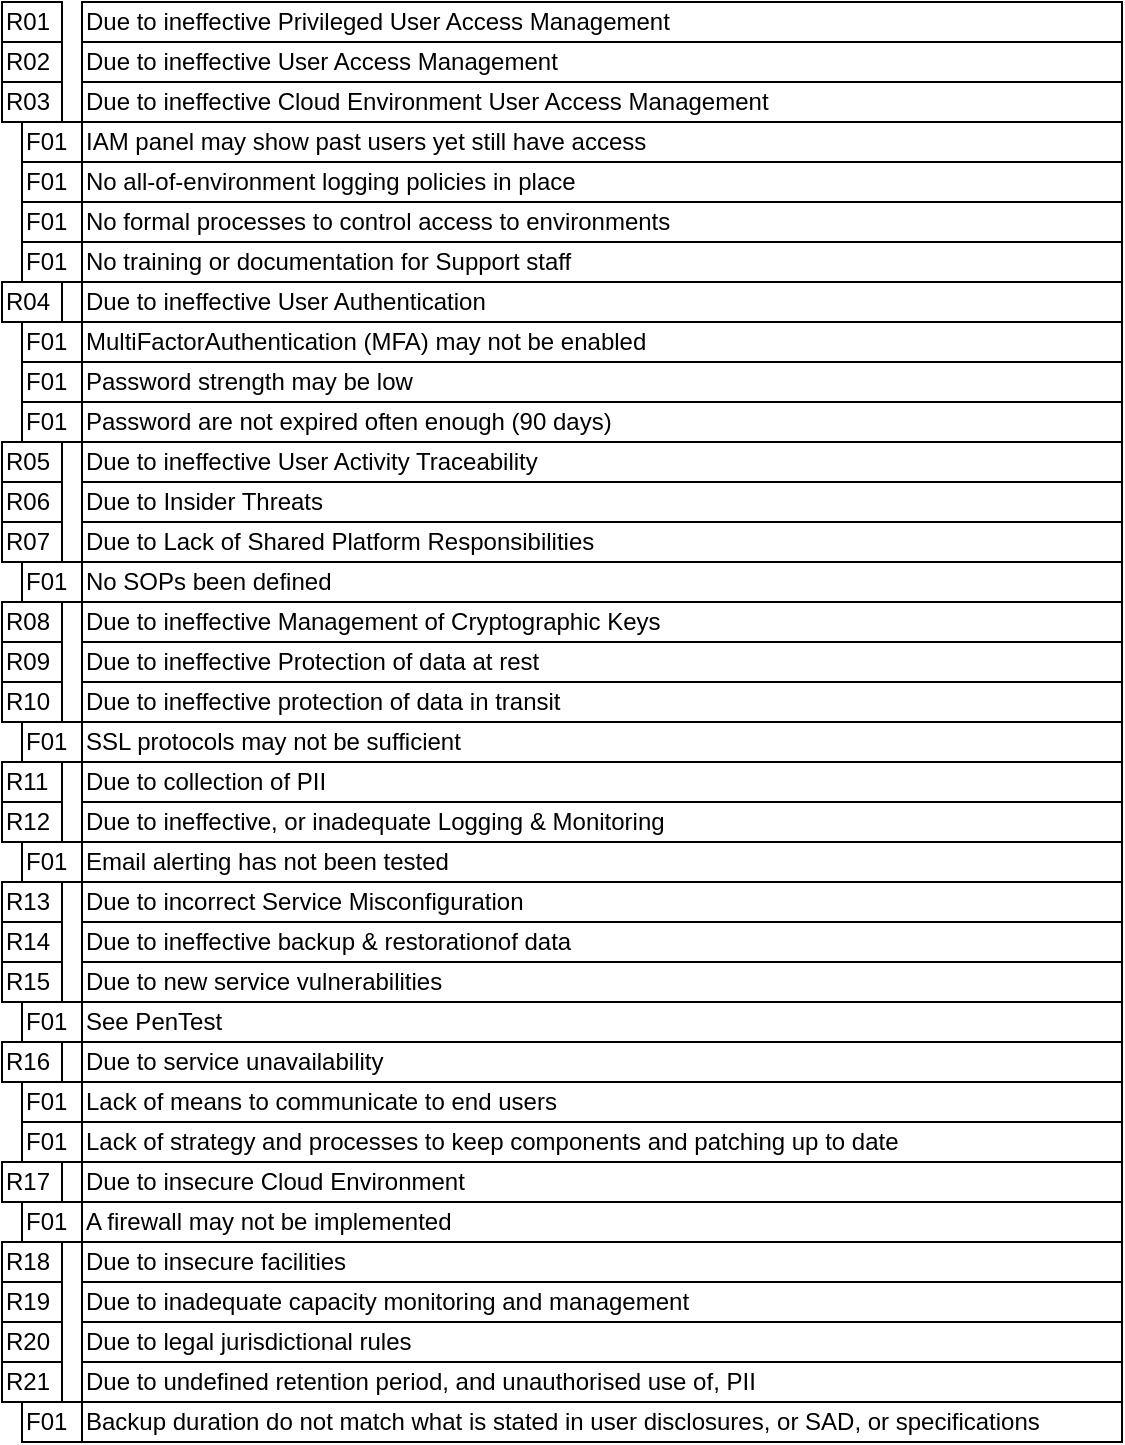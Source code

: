 <mxfile version="18.0.2" type="google"><diagram id="BVMsHnF9Did3yB1PLBK1" name="Page-16"><mxGraphModel grid="1" page="1" gridSize="10" guides="1" tooltips="1" connect="1" arrows="1" fold="1" pageScale="1" pageWidth="827" pageHeight="1169" math="0" shadow="0"><root><mxCell id="6bTiSTgPXINDc_ptPGLe-0"/><mxCell id="6bTiSTgPXINDc_ptPGLe-1" parent="6bTiSTgPXINDc_ptPGLe-0"/><mxCell id="6bTiSTgPXINDc_ptPGLe-2" value="Due to ineffective Privileged User Access Management" style="rounded=0;whiteSpace=wrap;html=1;align=left;" vertex="1" parent="6bTiSTgPXINDc_ptPGLe-1"><mxGeometry x="160" y="120" width="520" height="20" as="geometry"/></mxCell><mxCell id="6bTiSTgPXINDc_ptPGLe-3" value="R01" style="rounded=0;whiteSpace=wrap;html=1;align=left;" vertex="1" parent="6bTiSTgPXINDc_ptPGLe-1"><mxGeometry x="120" y="120" width="30" height="20" as="geometry"/></mxCell><mxCell id="6bTiSTgPXINDc_ptPGLe-4" value="Due to ineffective Cloud Environment User Access Management" style="rounded=0;whiteSpace=wrap;html=1;align=left;" vertex="1" parent="6bTiSTgPXINDc_ptPGLe-1"><mxGeometry x="160" y="160" width="520" height="20" as="geometry"/></mxCell><mxCell id="6bTiSTgPXINDc_ptPGLe-5" value="Due to ineffective User Authentication" style="rounded=0;whiteSpace=wrap;html=1;align=left;" vertex="1" parent="6bTiSTgPXINDc_ptPGLe-1"><mxGeometry x="160" y="260" width="520" height="20" as="geometry"/></mxCell><mxCell id="6bTiSTgPXINDc_ptPGLe-6" value="Due to ineffective User Activity Traceability" style="rounded=0;whiteSpace=wrap;html=1;align=left;" vertex="1" parent="6bTiSTgPXINDc_ptPGLe-1"><mxGeometry x="160" y="340" width="520" height="20" as="geometry"/></mxCell><mxCell id="6bTiSTgPXINDc_ptPGLe-7" value="Due to Insider Threats" style="rounded=0;whiteSpace=wrap;html=1;align=left;" vertex="1" parent="6bTiSTgPXINDc_ptPGLe-1"><mxGeometry x="160" y="360" width="520" height="20" as="geometry"/></mxCell><mxCell id="6bTiSTgPXINDc_ptPGLe-8" value="Due to Lack of Shared Platform Responsibilities" style="rounded=0;whiteSpace=wrap;html=1;align=left;" vertex="1" parent="6bTiSTgPXINDc_ptPGLe-1"><mxGeometry x="160" y="380" width="520" height="20" as="geometry"/></mxCell><mxCell id="6bTiSTgPXINDc_ptPGLe-9" value="Due to ineffective Management of Cryptographic Keys" style="rounded=0;whiteSpace=wrap;html=1;align=left;" vertex="1" parent="6bTiSTgPXINDc_ptPGLe-1"><mxGeometry x="160" y="420" width="520" height="20" as="geometry"/></mxCell><mxCell id="6bTiSTgPXINDc_ptPGLe-10" value="Due to ineffective Protection of data at rest" style="rounded=0;whiteSpace=wrap;html=1;align=left;" vertex="1" parent="6bTiSTgPXINDc_ptPGLe-1"><mxGeometry x="160" y="440" width="520" height="20" as="geometry"/></mxCell><mxCell id="6bTiSTgPXINDc_ptPGLe-11" value="Due to ineffective, or inadequate Logging &amp;amp; Monitoring" style="rounded=0;whiteSpace=wrap;html=1;align=left;" vertex="1" parent="6bTiSTgPXINDc_ptPGLe-1"><mxGeometry x="160" y="520" width="520" height="20" as="geometry"/></mxCell><mxCell id="6bTiSTgPXINDc_ptPGLe-12" value="Due to incorrect Service Misconfiguration" style="rounded=0;whiteSpace=wrap;html=1;align=left;" vertex="1" parent="6bTiSTgPXINDc_ptPGLe-1"><mxGeometry x="160" y="560" width="520" height="20" as="geometry"/></mxCell><mxCell id="6bTiSTgPXINDc_ptPGLe-13" value="Due to ineffective backup &amp;amp; restorationof data" style="rounded=0;whiteSpace=wrap;html=1;align=left;" vertex="1" parent="6bTiSTgPXINDc_ptPGLe-1"><mxGeometry x="160" y="580" width="520" height="20" as="geometry"/></mxCell><mxCell id="6bTiSTgPXINDc_ptPGLe-14" value="Due to new service vulnerabilities" style="rounded=0;whiteSpace=wrap;html=1;align=left;" vertex="1" parent="6bTiSTgPXINDc_ptPGLe-1"><mxGeometry x="160" y="600" width="520" height="20" as="geometry"/></mxCell><mxCell id="6bTiSTgPXINDc_ptPGLe-15" value="Due to service unavailability" style="rounded=0;whiteSpace=wrap;html=1;align=left;" vertex="1" parent="6bTiSTgPXINDc_ptPGLe-1"><mxGeometry x="160" y="640" width="520" height="20" as="geometry"/></mxCell><mxCell id="6bTiSTgPXINDc_ptPGLe-16" value="Due to insecure Cloud Environment" style="rounded=0;whiteSpace=wrap;html=1;align=left;" vertex="1" parent="6bTiSTgPXINDc_ptPGLe-1"><mxGeometry x="160" y="700" width="520" height="20" as="geometry"/></mxCell><mxCell id="6bTiSTgPXINDc_ptPGLe-17" value="Due to inadequate capacity monitoring and management" style="rounded=0;whiteSpace=wrap;html=1;align=left;" vertex="1" parent="6bTiSTgPXINDc_ptPGLe-1"><mxGeometry x="160" y="760" width="520" height="20" as="geometry"/></mxCell><mxCell id="6bTiSTgPXINDc_ptPGLe-18" value="Due to legal jurisdictional rules" style="rounded=0;whiteSpace=wrap;html=1;align=left;" vertex="1" parent="6bTiSTgPXINDc_ptPGLe-1"><mxGeometry x="160" y="780" width="520" height="20" as="geometry"/></mxCell><mxCell id="6bTiSTgPXINDc_ptPGLe-19" value="Due to undefined retention period, and unauthorised use of, PII" style="rounded=0;whiteSpace=wrap;html=1;align=left;" vertex="1" parent="6bTiSTgPXINDc_ptPGLe-1"><mxGeometry x="160" y="800" width="520" height="20" as="geometry"/></mxCell><mxCell id="6bTiSTgPXINDc_ptPGLe-20" value="Due to ineffective protection of data in transit" style="rounded=0;whiteSpace=wrap;html=1;align=left;" vertex="1" parent="6bTiSTgPXINDc_ptPGLe-1"><mxGeometry x="160" y="460" width="520" height="20" as="geometry"/></mxCell><mxCell id="6bTiSTgPXINDc_ptPGLe-22" value="Due to ineffective User Access Management" style="rounded=0;whiteSpace=wrap;html=1;align=left;" vertex="1" parent="6bTiSTgPXINDc_ptPGLe-1"><mxGeometry x="160" y="140" width="520" height="20" as="geometry"/></mxCell><mxCell id="6bTiSTgPXINDc_ptPGLe-23" value="R02" style="rounded=0;whiteSpace=wrap;html=1;align=left;" vertex="1" parent="6bTiSTgPXINDc_ptPGLe-1"><mxGeometry x="120" y="140" width="30" height="20" as="geometry"/></mxCell><mxCell id="6bTiSTgPXINDc_ptPGLe-24" value="R03" style="rounded=0;whiteSpace=wrap;html=1;align=left;" vertex="1" parent="6bTiSTgPXINDc_ptPGLe-1"><mxGeometry x="120" y="160" width="30" height="20" as="geometry"/></mxCell><mxCell id="6bTiSTgPXINDc_ptPGLe-25" value="R04" style="rounded=0;whiteSpace=wrap;html=1;align=left;" vertex="1" parent="6bTiSTgPXINDc_ptPGLe-1"><mxGeometry x="120" y="260" width="30" height="20" as="geometry"/></mxCell><mxCell id="6bTiSTgPXINDc_ptPGLe-26" value="R05" style="rounded=0;whiteSpace=wrap;html=1;align=left;" vertex="1" parent="6bTiSTgPXINDc_ptPGLe-1"><mxGeometry x="120" y="340" width="30" height="20" as="geometry"/></mxCell><mxCell id="6bTiSTgPXINDc_ptPGLe-27" value="R06" style="rounded=0;whiteSpace=wrap;html=1;align=left;" vertex="1" parent="6bTiSTgPXINDc_ptPGLe-1"><mxGeometry x="120" y="360" width="30" height="20" as="geometry"/></mxCell><mxCell id="6bTiSTgPXINDc_ptPGLe-28" value="R07" style="rounded=0;whiteSpace=wrap;html=1;align=left;" vertex="1" parent="6bTiSTgPXINDc_ptPGLe-1"><mxGeometry x="120" y="380" width="30" height="20" as="geometry"/></mxCell><mxCell id="6bTiSTgPXINDc_ptPGLe-29" value="R08" style="rounded=0;whiteSpace=wrap;html=1;align=left;" vertex="1" parent="6bTiSTgPXINDc_ptPGLe-1"><mxGeometry x="120" y="420" width="30" height="20" as="geometry"/></mxCell><mxCell id="6bTiSTgPXINDc_ptPGLe-30" value="R09" style="rounded=0;whiteSpace=wrap;html=1;align=left;" vertex="1" parent="6bTiSTgPXINDc_ptPGLe-1"><mxGeometry x="120" y="440" width="30" height="20" as="geometry"/></mxCell><mxCell id="6bTiSTgPXINDc_ptPGLe-33" value="R10" style="rounded=0;whiteSpace=wrap;html=1;align=left;" vertex="1" parent="6bTiSTgPXINDc_ptPGLe-1"><mxGeometry x="120" y="460" width="30" height="20" as="geometry"/></mxCell><mxCell id="6bTiSTgPXINDc_ptPGLe-34" value="Due to collection of PII" style="rounded=0;whiteSpace=wrap;html=1;align=left;" vertex="1" parent="6bTiSTgPXINDc_ptPGLe-1"><mxGeometry x="160" y="500" width="520" height="20" as="geometry"/></mxCell><mxCell id="6bTiSTgPXINDc_ptPGLe-35" value="R11" style="rounded=0;whiteSpace=wrap;html=1;align=left;" vertex="1" parent="6bTiSTgPXINDc_ptPGLe-1"><mxGeometry x="120" y="500" width="30" height="20" as="geometry"/></mxCell><mxCell id="6bTiSTgPXINDc_ptPGLe-36" value="R12" style="rounded=0;whiteSpace=wrap;html=1;align=left;" vertex="1" parent="6bTiSTgPXINDc_ptPGLe-1"><mxGeometry x="120" y="520" width="30" height="20" as="geometry"/></mxCell><mxCell id="6bTiSTgPXINDc_ptPGLe-37" value="R13" style="rounded=0;whiteSpace=wrap;html=1;align=left;" vertex="1" parent="6bTiSTgPXINDc_ptPGLe-1"><mxGeometry x="120" y="560" width="30" height="20" as="geometry"/></mxCell><mxCell id="6bTiSTgPXINDc_ptPGLe-38" value="R14" style="rounded=0;whiteSpace=wrap;html=1;align=left;" vertex="1" parent="6bTiSTgPXINDc_ptPGLe-1"><mxGeometry x="120" y="580" width="30" height="20" as="geometry"/></mxCell><mxCell id="6bTiSTgPXINDc_ptPGLe-39" value="R15" style="rounded=0;whiteSpace=wrap;html=1;align=left;" vertex="1" parent="6bTiSTgPXINDc_ptPGLe-1"><mxGeometry x="120" y="600" width="30" height="20" as="geometry"/></mxCell><mxCell id="6bTiSTgPXINDc_ptPGLe-40" value="R16" style="rounded=0;whiteSpace=wrap;html=1;align=left;" vertex="1" parent="6bTiSTgPXINDc_ptPGLe-1"><mxGeometry x="120" y="640" width="30" height="20" as="geometry"/></mxCell><mxCell id="6bTiSTgPXINDc_ptPGLe-41" value="R17" style="rounded=0;whiteSpace=wrap;html=1;align=left;" vertex="1" parent="6bTiSTgPXINDc_ptPGLe-1"><mxGeometry x="120" y="700" width="30" height="20" as="geometry"/></mxCell><mxCell id="6bTiSTgPXINDc_ptPGLe-42" value="Due to insecure facilities" style="rounded=0;whiteSpace=wrap;html=1;align=left;" vertex="1" parent="6bTiSTgPXINDc_ptPGLe-1"><mxGeometry x="160" y="740" width="520" height="20" as="geometry"/></mxCell><mxCell id="6bTiSTgPXINDc_ptPGLe-43" value="R18" style="rounded=0;whiteSpace=wrap;html=1;align=left;" vertex="1" parent="6bTiSTgPXINDc_ptPGLe-1"><mxGeometry x="120" y="740" width="30" height="20" as="geometry"/></mxCell><mxCell id="6bTiSTgPXINDc_ptPGLe-44" value="R19" style="rounded=0;whiteSpace=wrap;html=1;align=left;" vertex="1" parent="6bTiSTgPXINDc_ptPGLe-1"><mxGeometry x="120" y="760" width="30" height="20" as="geometry"/></mxCell><mxCell id="6bTiSTgPXINDc_ptPGLe-45" value="R20" style="rounded=0;whiteSpace=wrap;html=1;align=left;" vertex="1" parent="6bTiSTgPXINDc_ptPGLe-1"><mxGeometry x="120" y="780" width="30" height="20" as="geometry"/></mxCell><mxCell id="6bTiSTgPXINDc_ptPGLe-46" value="R21" style="rounded=0;whiteSpace=wrap;html=1;align=left;" vertex="1" parent="6bTiSTgPXINDc_ptPGLe-1"><mxGeometry x="120" y="800" width="30" height="20" as="geometry"/></mxCell><mxCell id="6bTiSTgPXINDc_ptPGLe-47" value="F01" style="rounded=0;whiteSpace=wrap;html=1;align=left;" vertex="1" parent="6bTiSTgPXINDc_ptPGLe-1"><mxGeometry x="130" y="180" width="30" height="20" as="geometry"/></mxCell><mxCell id="6bTiSTgPXINDc_ptPGLe-48" value="IAM panel may show past users yet still have access" style="rounded=0;whiteSpace=wrap;html=1;align=left;" vertex="1" parent="6bTiSTgPXINDc_ptPGLe-1"><mxGeometry x="160" y="180" width="520" height="20" as="geometry"/></mxCell><mxCell id="6bTiSTgPXINDc_ptPGLe-49" value="F01" style="rounded=0;whiteSpace=wrap;html=1;align=left;" vertex="1" parent="6bTiSTgPXINDc_ptPGLe-1"><mxGeometry x="130" y="200" width="30" height="20" as="geometry"/></mxCell><mxCell id="6bTiSTgPXINDc_ptPGLe-50" value="No all-of-environment logging policies in place" style="rounded=0;whiteSpace=wrap;html=1;align=left;" vertex="1" parent="6bTiSTgPXINDc_ptPGLe-1"><mxGeometry x="160" y="200" width="520" height="20" as="geometry"/></mxCell><mxCell id="6bTiSTgPXINDc_ptPGLe-51" value="F01" style="rounded=0;whiteSpace=wrap;html=1;align=left;" vertex="1" parent="6bTiSTgPXINDc_ptPGLe-1"><mxGeometry x="130" y="220" width="30" height="20" as="geometry"/></mxCell><mxCell id="6bTiSTgPXINDc_ptPGLe-52" value="No formal processes to control access to environments" style="rounded=0;whiteSpace=wrap;html=1;align=left;" vertex="1" parent="6bTiSTgPXINDc_ptPGLe-1"><mxGeometry x="160" y="220" width="520" height="20" as="geometry"/></mxCell><mxCell id="6bTiSTgPXINDc_ptPGLe-53" value="F01" style="rounded=0;whiteSpace=wrap;html=1;align=left;" vertex="1" parent="6bTiSTgPXINDc_ptPGLe-1"><mxGeometry x="130" y="280" width="30" height="20" as="geometry"/></mxCell><mxCell id="6bTiSTgPXINDc_ptPGLe-54" value="MultiFactorAuthentication (MFA) may not be enabled" style="rounded=0;whiteSpace=wrap;html=1;align=left;" vertex="1" parent="6bTiSTgPXINDc_ptPGLe-1"><mxGeometry x="160" y="280" width="520" height="20" as="geometry"/></mxCell><mxCell id="6bTiSTgPXINDc_ptPGLe-55" value="F01" style="rounded=0;whiteSpace=wrap;html=1;align=left;" vertex="1" parent="6bTiSTgPXINDc_ptPGLe-1"><mxGeometry x="130" y="300" width="30" height="20" as="geometry"/></mxCell><mxCell id="6bTiSTgPXINDc_ptPGLe-56" value="Password strength may be low" style="rounded=0;whiteSpace=wrap;html=1;align=left;" vertex="1" parent="6bTiSTgPXINDc_ptPGLe-1"><mxGeometry x="160" y="300" width="520" height="20" as="geometry"/></mxCell><mxCell id="6bTiSTgPXINDc_ptPGLe-57" value="F01" style="rounded=0;whiteSpace=wrap;html=1;align=left;" vertex="1" parent="6bTiSTgPXINDc_ptPGLe-1"><mxGeometry x="130" y="720" width="30" height="20" as="geometry"/></mxCell><mxCell id="6bTiSTgPXINDc_ptPGLe-58" value="A firewall may not be implemented" style="rounded=0;whiteSpace=wrap;html=1;align=left;" vertex="1" parent="6bTiSTgPXINDc_ptPGLe-1"><mxGeometry x="160" y="720" width="520" height="20" as="geometry"/></mxCell><mxCell id="6bTiSTgPXINDc_ptPGLe-59" value="F01" style="rounded=0;whiteSpace=wrap;html=1;align=left;" vertex="1" parent="6bTiSTgPXINDc_ptPGLe-1"><mxGeometry x="130" y="320" width="30" height="20" as="geometry"/></mxCell><mxCell id="6bTiSTgPXINDc_ptPGLe-60" value="Password are not expired often enough (90 days)" style="rounded=0;whiteSpace=wrap;html=1;align=left;" vertex="1" parent="6bTiSTgPXINDc_ptPGLe-1"><mxGeometry x="160" y="320" width="520" height="20" as="geometry"/></mxCell><mxCell id="6bTiSTgPXINDc_ptPGLe-61" value="F01" style="rounded=0;whiteSpace=wrap;html=1;align=left;" vertex="1" parent="6bTiSTgPXINDc_ptPGLe-1"><mxGeometry x="130" y="240" width="30" height="20" as="geometry"/></mxCell><mxCell id="6bTiSTgPXINDc_ptPGLe-62" value="No training or documentation for Support staff" style="rounded=0;whiteSpace=wrap;html=1;align=left;" vertex="1" parent="6bTiSTgPXINDc_ptPGLe-1"><mxGeometry x="160" y="240" width="520" height="20" as="geometry"/></mxCell><mxCell id="6bTiSTgPXINDc_ptPGLe-63" value="F01" style="rounded=0;whiteSpace=wrap;html=1;align=left;" vertex="1" parent="6bTiSTgPXINDc_ptPGLe-1"><mxGeometry x="130" y="480" width="30" height="20" as="geometry"/></mxCell><mxCell id="6bTiSTgPXINDc_ptPGLe-64" value="SSL protocols may not be sufficient" style="rounded=0;whiteSpace=wrap;html=1;align=left;" vertex="1" parent="6bTiSTgPXINDc_ptPGLe-1"><mxGeometry x="160" y="480" width="520" height="20" as="geometry"/></mxCell><mxCell id="6bTiSTgPXINDc_ptPGLe-65" value="F01" style="rounded=0;whiteSpace=wrap;html=1;align=left;" vertex="1" parent="6bTiSTgPXINDc_ptPGLe-1"><mxGeometry x="130" y="540" width="30" height="20" as="geometry"/></mxCell><mxCell id="6bTiSTgPXINDc_ptPGLe-66" value="Email alerting has not been tested" style="rounded=0;whiteSpace=wrap;html=1;align=left;" vertex="1" parent="6bTiSTgPXINDc_ptPGLe-1"><mxGeometry x="160" y="540" width="520" height="20" as="geometry"/></mxCell><mxCell id="6bTiSTgPXINDc_ptPGLe-67" value="F01" style="rounded=0;whiteSpace=wrap;html=1;align=left;" vertex="1" parent="6bTiSTgPXINDc_ptPGLe-1"><mxGeometry x="130" y="400" width="30" height="20" as="geometry"/></mxCell><mxCell id="6bTiSTgPXINDc_ptPGLe-68" value="No SOPs been defined" style="rounded=0;whiteSpace=wrap;html=1;align=left;" vertex="1" parent="6bTiSTgPXINDc_ptPGLe-1"><mxGeometry x="160" y="400" width="520" height="20" as="geometry"/></mxCell><mxCell id="6bTiSTgPXINDc_ptPGLe-69" value="See PenTest" style="rounded=0;whiteSpace=wrap;html=1;align=left;" vertex="1" parent="6bTiSTgPXINDc_ptPGLe-1"><mxGeometry x="160" y="620" width="520" height="20" as="geometry"/></mxCell><mxCell id="6bTiSTgPXINDc_ptPGLe-70" value="F01" style="rounded=0;whiteSpace=wrap;html=1;align=left;" vertex="1" parent="6bTiSTgPXINDc_ptPGLe-1"><mxGeometry x="130" y="620" width="30" height="20" as="geometry"/></mxCell><mxCell id="6bTiSTgPXINDc_ptPGLe-71" value="F01" style="rounded=0;whiteSpace=wrap;html=1;align=left;" vertex="1" parent="6bTiSTgPXINDc_ptPGLe-1"><mxGeometry x="130" y="660" width="30" height="20" as="geometry"/></mxCell><mxCell id="6bTiSTgPXINDc_ptPGLe-72" value="Lack of means to communicate to end users" style="rounded=0;whiteSpace=wrap;html=1;align=left;" vertex="1" parent="6bTiSTgPXINDc_ptPGLe-1"><mxGeometry x="160" y="660" width="520" height="20" as="geometry"/></mxCell><mxCell id="6bTiSTgPXINDc_ptPGLe-73" value="F01" style="rounded=0;whiteSpace=wrap;html=1;align=left;" vertex="1" parent="6bTiSTgPXINDc_ptPGLe-1"><mxGeometry x="130" y="680" width="30" height="20" as="geometry"/></mxCell><mxCell id="6bTiSTgPXINDc_ptPGLe-74" value="Lack of strategy and processes to keep components and patching up to date" style="rounded=0;whiteSpace=wrap;html=1;align=left;" vertex="1" parent="6bTiSTgPXINDc_ptPGLe-1"><mxGeometry x="160" y="680" width="520" height="20" as="geometry"/></mxCell><mxCell id="6bTiSTgPXINDc_ptPGLe-75" value="F01" style="rounded=0;whiteSpace=wrap;html=1;align=left;" vertex="1" parent="6bTiSTgPXINDc_ptPGLe-1"><mxGeometry x="130" y="820" width="30" height="20" as="geometry"/></mxCell><mxCell id="6bTiSTgPXINDc_ptPGLe-76" value="Backup duration do not match what is stated in user disclosures, or SAD, or specifications" style="rounded=0;whiteSpace=wrap;html=1;align=left;" vertex="1" parent="6bTiSTgPXINDc_ptPGLe-1"><mxGeometry x="160" y="820" width="520" height="20" as="geometry"/></mxCell></root></mxGraphModel></diagram></mxfile>